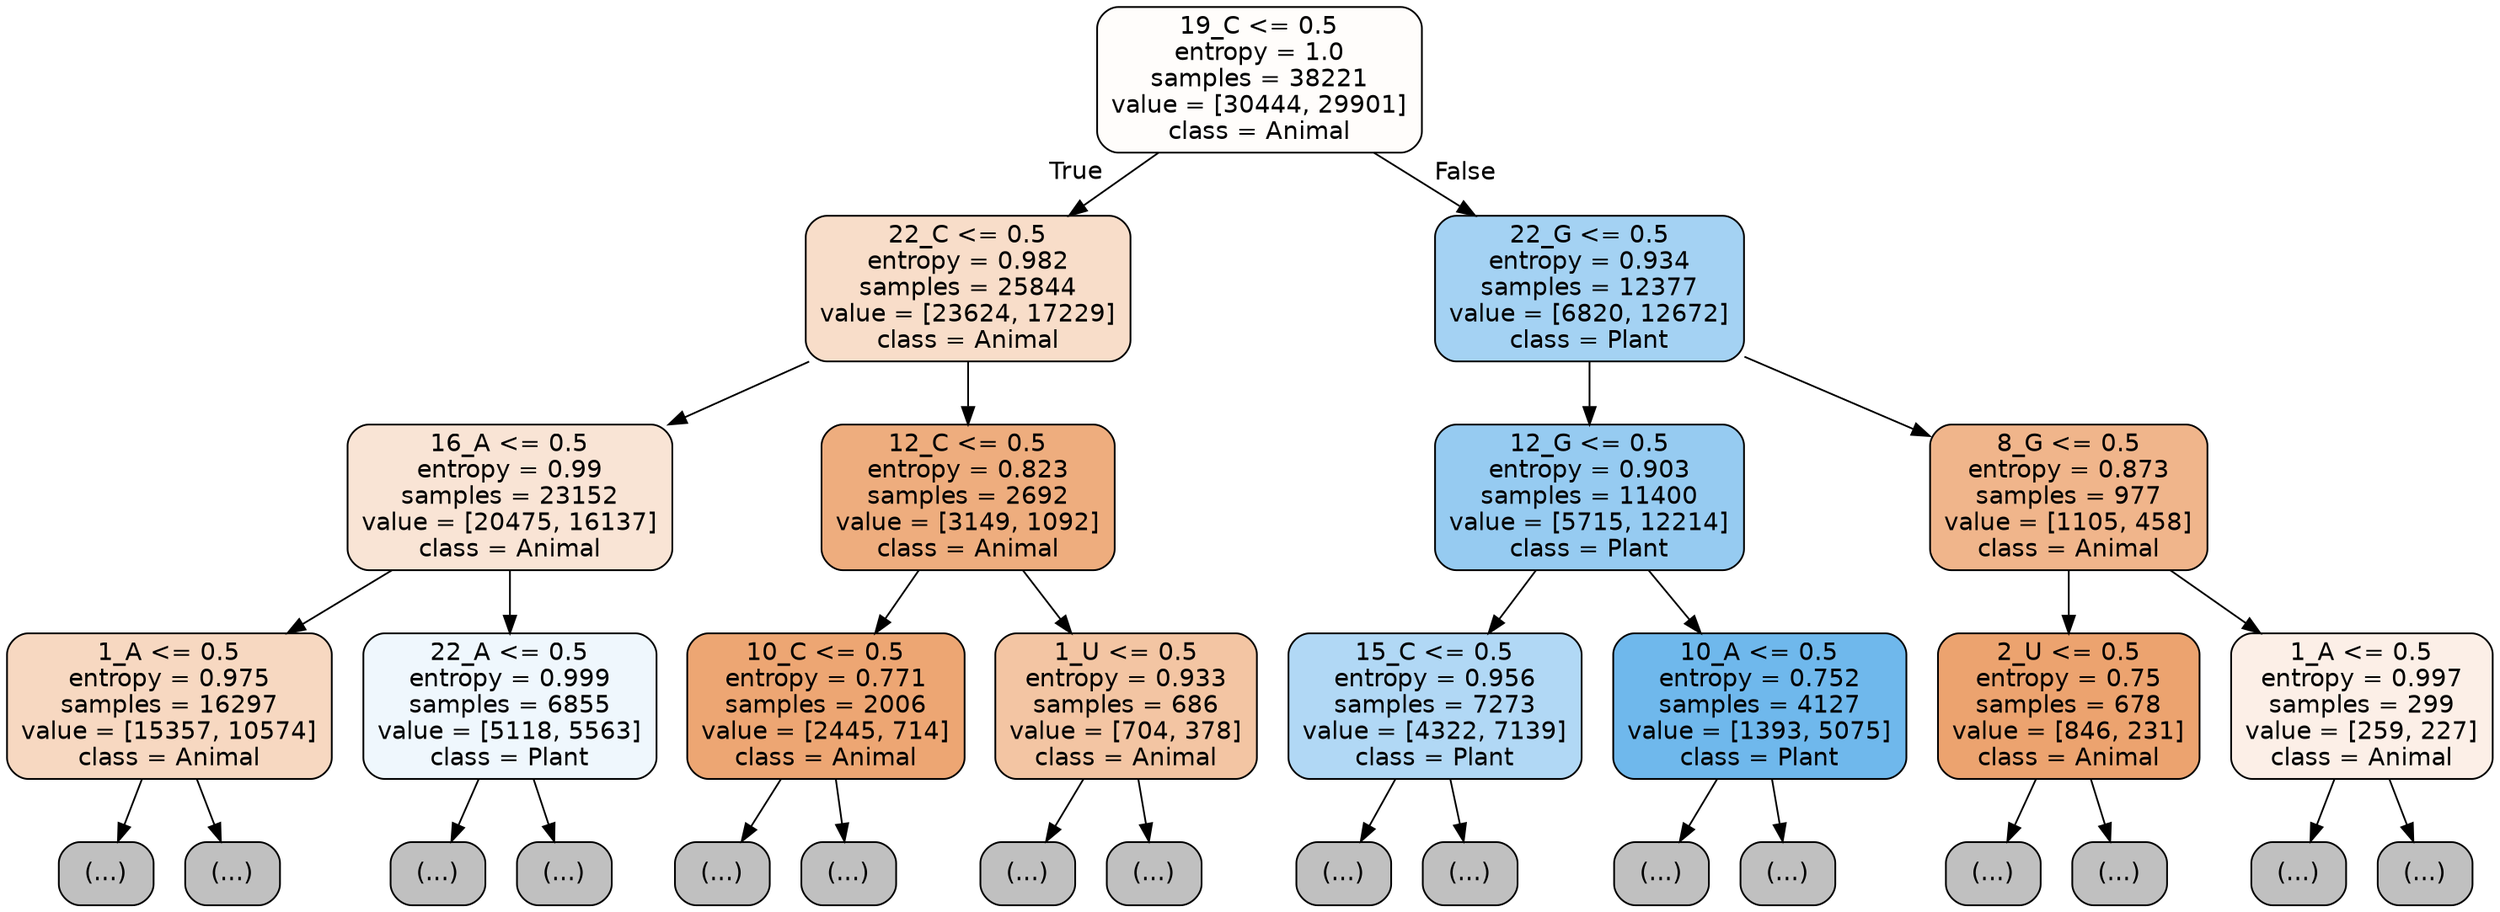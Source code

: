 digraph Tree {
node [shape=box, style="filled, rounded", color="black", fontname="helvetica"] ;
edge [fontname="helvetica"] ;
0 [label="19_C <= 0.5\nentropy = 1.0\nsamples = 38221\nvalue = [30444, 29901]\nclass = Animal", fillcolor="#fffdfb"] ;
1 [label="22_C <= 0.5\nentropy = 0.982\nsamples = 25844\nvalue = [23624, 17229]\nclass = Animal", fillcolor="#f8ddc9"] ;
0 -> 1 [labeldistance=2.5, labelangle=45, headlabel="True"] ;
2 [label="16_A <= 0.5\nentropy = 0.99\nsamples = 23152\nvalue = [20475, 16137]\nclass = Animal", fillcolor="#f9e4d5"] ;
1 -> 2 ;
3 [label="1_A <= 0.5\nentropy = 0.975\nsamples = 16297\nvalue = [15357, 10574]\nclass = Animal", fillcolor="#f7d8c1"] ;
2 -> 3 ;
4 [label="(...)", fillcolor="#C0C0C0"] ;
3 -> 4 ;
6739 [label="(...)", fillcolor="#C0C0C0"] ;
3 -> 6739 ;
8816 [label="22_A <= 0.5\nentropy = 0.999\nsamples = 6855\nvalue = [5118, 5563]\nclass = Plant", fillcolor="#eff7fd"] ;
2 -> 8816 ;
8817 [label="(...)", fillcolor="#C0C0C0"] ;
8816 -> 8817 ;
11184 [label="(...)", fillcolor="#C0C0C0"] ;
8816 -> 11184 ;
11551 [label="12_C <= 0.5\nentropy = 0.823\nsamples = 2692\nvalue = [3149, 1092]\nclass = Animal", fillcolor="#eead7e"] ;
1 -> 11551 ;
11552 [label="10_C <= 0.5\nentropy = 0.771\nsamples = 2006\nvalue = [2445, 714]\nclass = Animal", fillcolor="#eda673"] ;
11551 -> 11552 ;
11553 [label="(...)", fillcolor="#C0C0C0"] ;
11552 -> 11553 ;
12332 [label="(...)", fillcolor="#C0C0C0"] ;
11552 -> 12332 ;
12541 [label="1_U <= 0.5\nentropy = 0.933\nsamples = 686\nvalue = [704, 378]\nclass = Animal", fillcolor="#f3c5a3"] ;
11551 -> 12541 ;
12542 [label="(...)", fillcolor="#C0C0C0"] ;
12541 -> 12542 ;
12685 [label="(...)", fillcolor="#C0C0C0"] ;
12541 -> 12685 ;
12814 [label="22_G <= 0.5\nentropy = 0.934\nsamples = 12377\nvalue = [6820, 12672]\nclass = Plant", fillcolor="#a4d2f3"] ;
0 -> 12814 [labeldistance=2.5, labelangle=-45, headlabel="False"] ;
12815 [label="12_G <= 0.5\nentropy = 0.903\nsamples = 11400\nvalue = [5715, 12214]\nclass = Plant", fillcolor="#96cbf1"] ;
12814 -> 12815 ;
12816 [label="15_C <= 0.5\nentropy = 0.956\nsamples = 7273\nvalue = [4322, 7139]\nclass = Plant", fillcolor="#b1d8f5"] ;
12815 -> 12816 ;
12817 [label="(...)", fillcolor="#C0C0C0"] ;
12816 -> 12817 ;
14750 [label="(...)", fillcolor="#C0C0C0"] ;
12816 -> 14750 ;
15381 [label="10_A <= 0.5\nentropy = 0.752\nsamples = 4127\nvalue = [1393, 5075]\nclass = Plant", fillcolor="#6fb8ec"] ;
12815 -> 15381 ;
15382 [label="(...)", fillcolor="#C0C0C0"] ;
15381 -> 15382 ;
16149 [label="(...)", fillcolor="#C0C0C0"] ;
15381 -> 16149 ;
16398 [label="8_G <= 0.5\nentropy = 0.873\nsamples = 977\nvalue = [1105, 458]\nclass = Animal", fillcolor="#f0b58b"] ;
12814 -> 16398 ;
16399 [label="2_U <= 0.5\nentropy = 0.75\nsamples = 678\nvalue = [846, 231]\nclass = Animal", fillcolor="#eca36f"] ;
16398 -> 16399 ;
16400 [label="(...)", fillcolor="#C0C0C0"] ;
16399 -> 16400 ;
16671 [label="(...)", fillcolor="#C0C0C0"] ;
16399 -> 16671 ;
16756 [label="1_A <= 0.5\nentropy = 0.997\nsamples = 299\nvalue = [259, 227]\nclass = Animal", fillcolor="#fcefe7"] ;
16398 -> 16756 ;
16757 [label="(...)", fillcolor="#C0C0C0"] ;
16756 -> 16757 ;
16874 [label="(...)", fillcolor="#C0C0C0"] ;
16756 -> 16874 ;
}
